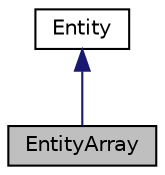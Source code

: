 digraph "EntityArray"
{
  edge [fontname="Helvetica",fontsize="10",labelfontname="Helvetica",labelfontsize="10"];
  node [fontname="Helvetica",fontsize="10",shape=record];
  Node1 [label="EntityArray",height=0.2,width=0.4,color="black", fillcolor="grey75", style="filled" fontcolor="black"];
  Node2 -> Node1 [dir="back",color="midnightblue",fontsize="10",style="solid",fontname="Helvetica"];
  Node2 [label="Entity",height=0.2,width=0.4,color="black", fillcolor="white", style="filled",URL="$classorg_1_1smallfoot_1_1vw4_1_1Entity.html",tooltip="An Entity is the core mutable object used in the JSON import for VW4. "];
}
